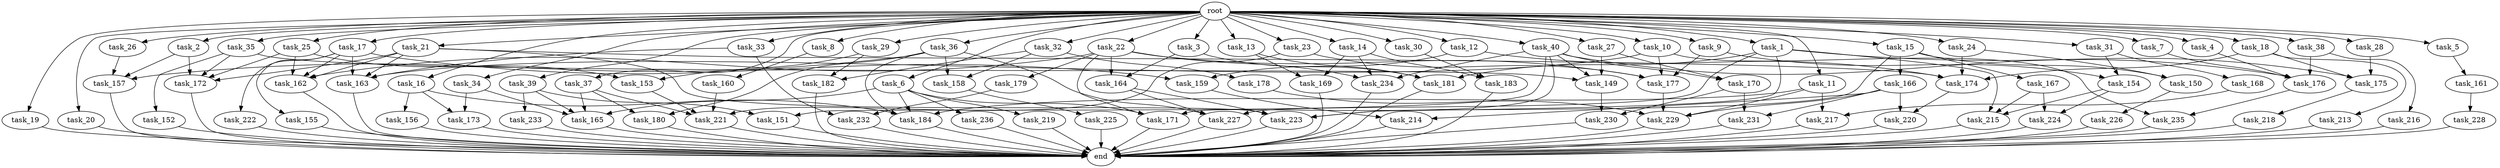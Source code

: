 digraph G {
  root [size="0.000000"];
  task_1 [size="1.024000"];
  task_2 [size="1.024000"];
  task_3 [size="1.024000"];
  task_4 [size="1.024000"];
  task_5 [size="1.024000"];
  task_6 [size="1.024000"];
  task_7 [size="1.024000"];
  task_8 [size="1.024000"];
  task_9 [size="1.024000"];
  task_10 [size="1.024000"];
  task_11 [size="1.024000"];
  task_12 [size="1.024000"];
  task_13 [size="1.024000"];
  task_14 [size="1.024000"];
  task_15 [size="1.024000"];
  task_16 [size="1.024000"];
  task_17 [size="1.024000"];
  task_18 [size="1.024000"];
  task_19 [size="1.024000"];
  task_20 [size="1.024000"];
  task_21 [size="1.024000"];
  task_22 [size="1.024000"];
  task_23 [size="1.024000"];
  task_24 [size="1.024000"];
  task_25 [size="1.024000"];
  task_26 [size="1.024000"];
  task_27 [size="1.024000"];
  task_28 [size="1.024000"];
  task_29 [size="1.024000"];
  task_30 [size="1.024000"];
  task_31 [size="1.024000"];
  task_32 [size="1.024000"];
  task_33 [size="1.024000"];
  task_34 [size="1.024000"];
  task_35 [size="1.024000"];
  task_36 [size="1.024000"];
  task_37 [size="1.024000"];
  task_38 [size="1.024000"];
  task_39 [size="1.024000"];
  task_40 [size="1.024000"];
  task_149 [size="1030792151.040000"];
  task_150 [size="1005022347.264000"];
  task_151 [size="274877906.944000"];
  task_152 [size="858993459.200000"];
  task_153 [size="858993459.200000"];
  task_154 [size="936302870.528000"];
  task_155 [size="549755813.888000"];
  task_156 [size="34359738.368000"];
  task_157 [size="1142461300.736000"];
  task_158 [size="1005022347.264000"];
  task_159 [size="764504178.688000"];
  task_160 [size="420906795.008000"];
  task_161 [size="420906795.008000"];
  task_162 [size="2508260900.864000"];
  task_163 [size="1554778161.152000"];
  task_164 [size="1717986918.400000"];
  task_165 [size="627065225.216000"];
  task_166 [size="309237645.312000"];
  task_167 [size="309237645.312000"];
  task_168 [size="77309411.328000"];
  task_169 [size="584115552.256000"];
  task_170 [size="171798691.840000"];
  task_171 [size="1030792151.040000"];
  task_172 [size="2095944040.448000"];
  task_173 [size="68719476.736000"];
  task_174 [size="2156073582.592000"];
  task_175 [size="1142461300.736000"];
  task_176 [size="1047972020.224000"];
  task_177 [size="2997887172.608000"];
  task_178 [size="695784701.952000"];
  task_179 [size="858993459.200000"];
  task_180 [size="730144440.320000"];
  task_181 [size="1717986918.400000"];
  task_182 [size="1005022347.264000"];
  task_183 [size="730144440.320000"];
  task_184 [size="412316860.416000"];
  task_213 [size="695784701.952000"];
  task_214 [size="429496729.600000"];
  task_215 [size="601295421.440000"];
  task_216 [size="695784701.952000"];
  task_217 [size="249108103.168000"];
  task_218 [size="214748364.800000"];
  task_219 [size="34359738.368000"];
  task_220 [size="429496729.600000"];
  task_221 [size="2216203124.736000"];
  task_222 [size="549755813.888000"];
  task_223 [size="1305670057.984000"];
  task_224 [size="292057776.128000"];
  task_225 [size="34359738.368000"];
  task_226 [size="34359738.368000"];
  task_227 [size="755914244.096000"];
  task_228 [size="137438953.472000"];
  task_229 [size="1254130450.432000"];
  task_230 [size="687194767.360000"];
  task_231 [size="764504178.688000"];
  task_232 [size="111669149.696000"];
  task_233 [size="137438953.472000"];
  task_234 [size="1030792151.040000"];
  task_235 [size="558345748.480000"];
  task_236 [size="34359738.368000"];
  end [size="0.000000"];

  root -> task_1 [size="1.000000"];
  root -> task_2 [size="1.000000"];
  root -> task_3 [size="1.000000"];
  root -> task_4 [size="1.000000"];
  root -> task_5 [size="1.000000"];
  root -> task_6 [size="1.000000"];
  root -> task_7 [size="1.000000"];
  root -> task_8 [size="1.000000"];
  root -> task_9 [size="1.000000"];
  root -> task_10 [size="1.000000"];
  root -> task_11 [size="1.000000"];
  root -> task_12 [size="1.000000"];
  root -> task_13 [size="1.000000"];
  root -> task_14 [size="1.000000"];
  root -> task_15 [size="1.000000"];
  root -> task_16 [size="1.000000"];
  root -> task_17 [size="1.000000"];
  root -> task_18 [size="1.000000"];
  root -> task_19 [size="1.000000"];
  root -> task_20 [size="1.000000"];
  root -> task_21 [size="1.000000"];
  root -> task_22 [size="1.000000"];
  root -> task_23 [size="1.000000"];
  root -> task_24 [size="1.000000"];
  root -> task_25 [size="1.000000"];
  root -> task_26 [size="1.000000"];
  root -> task_27 [size="1.000000"];
  root -> task_28 [size="1.000000"];
  root -> task_29 [size="1.000000"];
  root -> task_30 [size="1.000000"];
  root -> task_31 [size="1.000000"];
  root -> task_32 [size="1.000000"];
  root -> task_33 [size="1.000000"];
  root -> task_34 [size="1.000000"];
  root -> task_35 [size="1.000000"];
  root -> task_36 [size="1.000000"];
  root -> task_37 [size="1.000000"];
  root -> task_38 [size="1.000000"];
  root -> task_39 [size="1.000000"];
  root -> task_40 [size="1.000000"];
  task_1 -> task_175 [size="301989888.000000"];
  task_1 -> task_181 [size="301989888.000000"];
  task_1 -> task_215 [size="301989888.000000"];
  task_1 -> task_223 [size="301989888.000000"];
  task_1 -> task_227 [size="301989888.000000"];
  task_2 -> task_157 [size="134217728.000000"];
  task_2 -> task_172 [size="134217728.000000"];
  task_3 -> task_164 [size="838860800.000000"];
  task_3 -> task_181 [size="838860800.000000"];
  task_4 -> task_176 [size="75497472.000000"];
  task_5 -> task_161 [size="411041792.000000"];
  task_6 -> task_165 [size="33554432.000000"];
  task_6 -> task_171 [size="33554432.000000"];
  task_6 -> task_184 [size="33554432.000000"];
  task_6 -> task_219 [size="33554432.000000"];
  task_6 -> task_236 [size="33554432.000000"];
  task_7 -> task_176 [size="134217728.000000"];
  task_8 -> task_160 [size="411041792.000000"];
  task_9 -> task_154 [size="838860800.000000"];
  task_9 -> task_177 [size="838860800.000000"];
  task_10 -> task_163 [size="411041792.000000"];
  task_10 -> task_177 [size="411041792.000000"];
  task_10 -> task_235 [size="411041792.000000"];
  task_11 -> task_184 [size="33554432.000000"];
  task_11 -> task_217 [size="33554432.000000"];
  task_11 -> task_229 [size="33554432.000000"];
  task_12 -> task_159 [size="209715200.000000"];
  task_12 -> task_174 [size="209715200.000000"];
  task_13 -> task_169 [size="536870912.000000"];
  task_13 -> task_181 [size="536870912.000000"];
  task_14 -> task_169 [size="33554432.000000"];
  task_14 -> task_183 [size="33554432.000000"];
  task_14 -> task_234 [size="33554432.000000"];
  task_15 -> task_150 [size="301989888.000000"];
  task_15 -> task_166 [size="301989888.000000"];
  task_15 -> task_167 [size="301989888.000000"];
  task_15 -> task_223 [size="301989888.000000"];
  task_16 -> task_156 [size="33554432.000000"];
  task_16 -> task_173 [size="33554432.000000"];
  task_16 -> task_184 [size="33554432.000000"];
  task_17 -> task_155 [size="536870912.000000"];
  task_17 -> task_159 [size="536870912.000000"];
  task_17 -> task_162 [size="536870912.000000"];
  task_17 -> task_163 [size="536870912.000000"];
  task_17 -> task_222 [size="536870912.000000"];
  task_18 -> task_174 [size="679477248.000000"];
  task_18 -> task_175 [size="679477248.000000"];
  task_18 -> task_213 [size="679477248.000000"];
  task_19 -> end [size="1.000000"];
  task_20 -> end [size="1.000000"];
  task_21 -> task_162 [size="536870912.000000"];
  task_21 -> task_163 [size="536870912.000000"];
  task_21 -> task_172 [size="536870912.000000"];
  task_21 -> task_174 [size="536870912.000000"];
  task_21 -> task_223 [size="536870912.000000"];
  task_22 -> task_162 [size="838860800.000000"];
  task_22 -> task_164 [size="838860800.000000"];
  task_22 -> task_171 [size="838860800.000000"];
  task_22 -> task_177 [size="838860800.000000"];
  task_22 -> task_179 [size="838860800.000000"];
  task_22 -> task_234 [size="838860800.000000"];
  task_23 -> task_177 [size="838860800.000000"];
  task_23 -> task_221 [size="838860800.000000"];
  task_24 -> task_150 [size="679477248.000000"];
  task_24 -> task_174 [size="679477248.000000"];
  task_25 -> task_153 [size="536870912.000000"];
  task_25 -> task_162 [size="536870912.000000"];
  task_25 -> task_172 [size="536870912.000000"];
  task_26 -> task_157 [size="679477248.000000"];
  task_27 -> task_149 [size="33554432.000000"];
  task_27 -> task_170 [size="33554432.000000"];
  task_28 -> task_175 [size="134217728.000000"];
  task_29 -> task_153 [size="301989888.000000"];
  task_29 -> task_182 [size="301989888.000000"];
  task_30 -> task_183 [size="679477248.000000"];
  task_31 -> task_154 [size="75497472.000000"];
  task_31 -> task_168 [size="75497472.000000"];
  task_32 -> task_158 [size="679477248.000000"];
  task_32 -> task_178 [size="679477248.000000"];
  task_32 -> task_182 [size="679477248.000000"];
  task_33 -> task_163 [size="33554432.000000"];
  task_33 -> task_232 [size="33554432.000000"];
  task_34 -> task_165 [size="33554432.000000"];
  task_34 -> task_173 [size="33554432.000000"];
  task_35 -> task_149 [size="838860800.000000"];
  task_35 -> task_152 [size="838860800.000000"];
  task_35 -> task_172 [size="838860800.000000"];
  task_36 -> task_157 [size="301989888.000000"];
  task_36 -> task_158 [size="301989888.000000"];
  task_36 -> task_180 [size="301989888.000000"];
  task_36 -> task_184 [size="301989888.000000"];
  task_36 -> task_227 [size="301989888.000000"];
  task_37 -> task_165 [size="411041792.000000"];
  task_37 -> task_180 [size="411041792.000000"];
  task_37 -> task_221 [size="411041792.000000"];
  task_38 -> task_176 [size="679477248.000000"];
  task_38 -> task_216 [size="679477248.000000"];
  task_39 -> task_151 [size="134217728.000000"];
  task_39 -> task_165 [size="134217728.000000"];
  task_39 -> task_233 [size="134217728.000000"];
  task_40 -> task_149 [size="134217728.000000"];
  task_40 -> task_151 [size="134217728.000000"];
  task_40 -> task_170 [size="134217728.000000"];
  task_40 -> task_171 [size="134217728.000000"];
  task_40 -> task_176 [size="134217728.000000"];
  task_40 -> task_234 [size="134217728.000000"];
  task_149 -> task_230 [size="134217728.000000"];
  task_150 -> task_226 [size="33554432.000000"];
  task_151 -> end [size="1.000000"];
  task_152 -> end [size="1.000000"];
  task_153 -> task_221 [size="838860800.000000"];
  task_154 -> task_215 [size="209715200.000000"];
  task_154 -> task_224 [size="209715200.000000"];
  task_155 -> end [size="1.000000"];
  task_156 -> end [size="1.000000"];
  task_157 -> end [size="1.000000"];
  task_158 -> task_225 [size="33554432.000000"];
  task_159 -> task_214 [size="209715200.000000"];
  task_160 -> task_221 [size="75497472.000000"];
  task_161 -> task_228 [size="134217728.000000"];
  task_162 -> end [size="1.000000"];
  task_163 -> end [size="1.000000"];
  task_164 -> task_223 [size="134217728.000000"];
  task_164 -> task_227 [size="134217728.000000"];
  task_165 -> end [size="1.000000"];
  task_166 -> task_214 [size="209715200.000000"];
  task_166 -> task_220 [size="209715200.000000"];
  task_166 -> task_229 [size="209715200.000000"];
  task_166 -> task_231 [size="209715200.000000"];
  task_167 -> task_215 [size="75497472.000000"];
  task_167 -> task_224 [size="75497472.000000"];
  task_168 -> task_217 [size="209715200.000000"];
  task_169 -> end [size="1.000000"];
  task_170 -> task_230 [size="536870912.000000"];
  task_170 -> task_231 [size="536870912.000000"];
  task_171 -> end [size="1.000000"];
  task_172 -> end [size="1.000000"];
  task_173 -> end [size="1.000000"];
  task_174 -> task_220 [size="209715200.000000"];
  task_175 -> task_218 [size="209715200.000000"];
  task_176 -> task_235 [size="134217728.000000"];
  task_177 -> task_229 [size="301989888.000000"];
  task_178 -> task_229 [size="679477248.000000"];
  task_179 -> task_232 [size="75497472.000000"];
  task_180 -> end [size="1.000000"];
  task_181 -> end [size="1.000000"];
  task_182 -> end [size="1.000000"];
  task_183 -> end [size="1.000000"];
  task_184 -> end [size="1.000000"];
  task_213 -> end [size="1.000000"];
  task_214 -> end [size="1.000000"];
  task_215 -> end [size="1.000000"];
  task_216 -> end [size="1.000000"];
  task_217 -> end [size="1.000000"];
  task_218 -> end [size="1.000000"];
  task_219 -> end [size="1.000000"];
  task_220 -> end [size="1.000000"];
  task_221 -> end [size="1.000000"];
  task_222 -> end [size="1.000000"];
  task_223 -> end [size="1.000000"];
  task_224 -> end [size="1.000000"];
  task_225 -> end [size="1.000000"];
  task_226 -> end [size="1.000000"];
  task_227 -> end [size="1.000000"];
  task_228 -> end [size="1.000000"];
  task_229 -> end [size="1.000000"];
  task_230 -> end [size="1.000000"];
  task_231 -> end [size="1.000000"];
  task_232 -> end [size="1.000000"];
  task_233 -> end [size="1.000000"];
  task_234 -> end [size="1.000000"];
  task_235 -> end [size="1.000000"];
  task_236 -> end [size="1.000000"];
}
